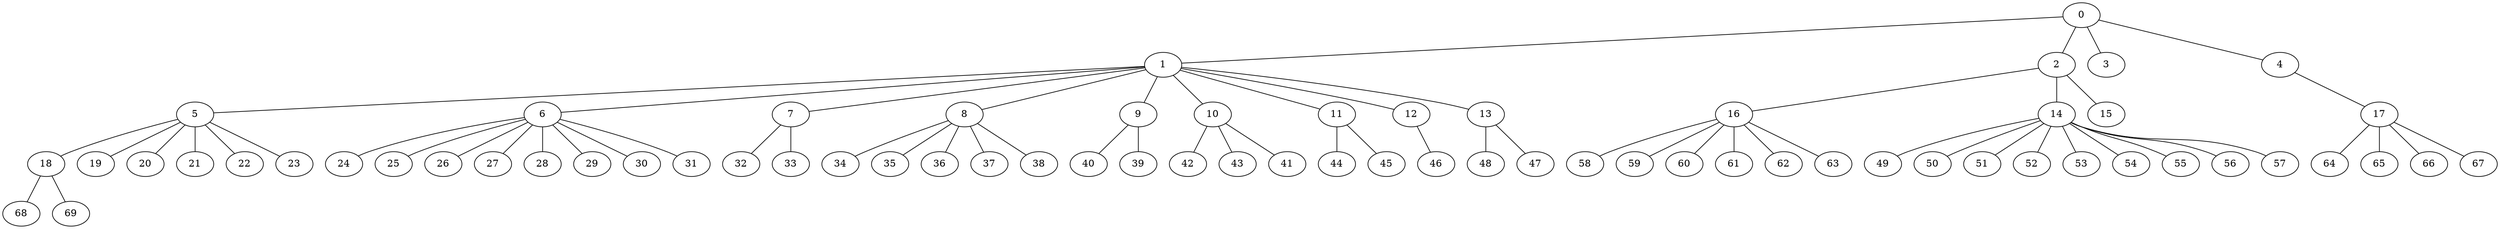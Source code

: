 
graph graphname {
    0 -- 1
0 -- 2
0 -- 3
0 -- 4
1 -- 5
1 -- 6
1 -- 7
1 -- 8
1 -- 9
1 -- 10
1 -- 11
1 -- 12
1 -- 13
2 -- 16
2 -- 14
2 -- 15
4 -- 17
5 -- 18
5 -- 19
5 -- 20
5 -- 21
5 -- 22
5 -- 23
6 -- 24
6 -- 25
6 -- 26
6 -- 27
6 -- 28
6 -- 29
6 -- 30
6 -- 31
7 -- 32
7 -- 33
8 -- 34
8 -- 35
8 -- 36
8 -- 37
8 -- 38
9 -- 40
9 -- 39
10 -- 42
10 -- 43
10 -- 41
11 -- 44
11 -- 45
12 -- 46
13 -- 48
13 -- 47
14 -- 49
14 -- 50
14 -- 51
14 -- 52
14 -- 53
14 -- 54
14 -- 55
14 -- 56
14 -- 57
16 -- 58
16 -- 59
16 -- 60
16 -- 61
16 -- 62
16 -- 63
17 -- 64
17 -- 65
17 -- 66
17 -- 67
18 -- 68
18 -- 69

}
